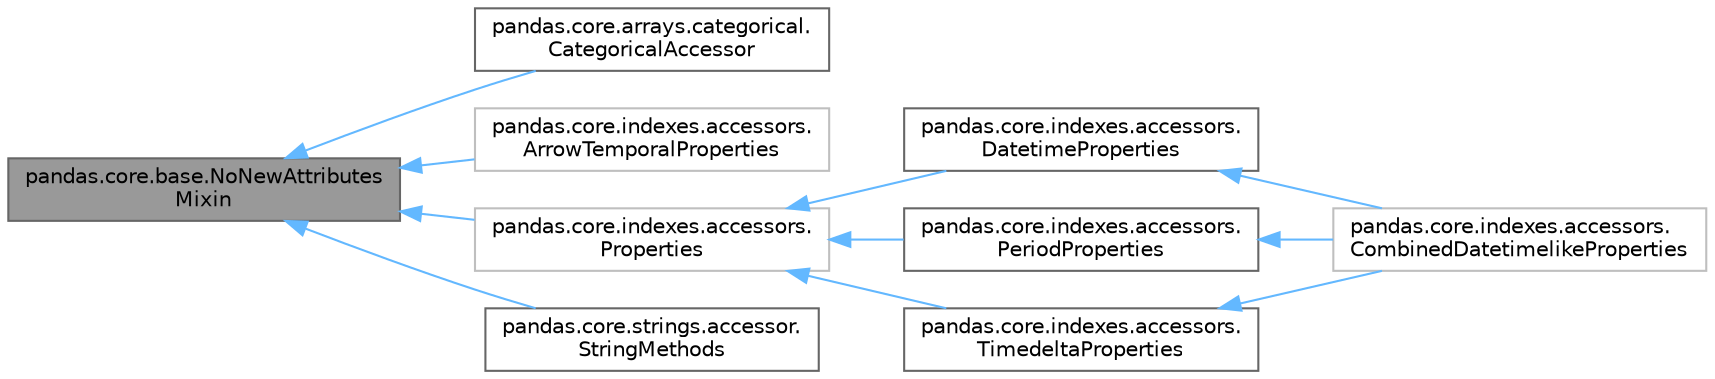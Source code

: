 digraph "pandas.core.base.NoNewAttributesMixin"
{
 // LATEX_PDF_SIZE
  bgcolor="transparent";
  edge [fontname=Helvetica,fontsize=10,labelfontname=Helvetica,labelfontsize=10];
  node [fontname=Helvetica,fontsize=10,shape=box,height=0.2,width=0.4];
  rankdir="LR";
  Node1 [id="Node000001",label="pandas.core.base.NoNewAttributes\lMixin",height=0.2,width=0.4,color="gray40", fillcolor="grey60", style="filled", fontcolor="black",tooltip=" "];
  Node1 -> Node2 [id="edge1_Node000001_Node000002",dir="back",color="steelblue1",style="solid",tooltip=" "];
  Node2 [id="Node000002",label="pandas.core.arrays.categorical.\lCategoricalAccessor",height=0.2,width=0.4,color="gray40", fillcolor="white", style="filled",URL="$dd/d7c/classpandas_1_1core_1_1arrays_1_1categorical_1_1CategoricalAccessor.html",tooltip=" "];
  Node1 -> Node3 [id="edge2_Node000001_Node000003",dir="back",color="steelblue1",style="solid",tooltip=" "];
  Node3 [id="Node000003",label="pandas.core.indexes.accessors.\lArrowTemporalProperties",height=0.2,width=0.4,color="grey75", fillcolor="white", style="filled",URL="$d5/d5f/classpandas_1_1core_1_1indexes_1_1accessors_1_1ArrowTemporalProperties.html",tooltip=" "];
  Node1 -> Node4 [id="edge3_Node000001_Node000004",dir="back",color="steelblue1",style="solid",tooltip=" "];
  Node4 [id="Node000004",label="pandas.core.indexes.accessors.\lProperties",height=0.2,width=0.4,color="grey75", fillcolor="white", style="filled",URL="$de/dbe/classpandas_1_1core_1_1indexes_1_1accessors_1_1Properties.html",tooltip=" "];
  Node4 -> Node5 [id="edge4_Node000004_Node000005",dir="back",color="steelblue1",style="solid",tooltip=" "];
  Node5 [id="Node000005",label="pandas.core.indexes.accessors.\lDatetimeProperties",height=0.2,width=0.4,color="gray40", fillcolor="white", style="filled",URL="$db/d8c/classpandas_1_1core_1_1indexes_1_1accessors_1_1DatetimeProperties.html",tooltip=" "];
  Node5 -> Node6 [id="edge5_Node000005_Node000006",dir="back",color="steelblue1",style="solid",tooltip=" "];
  Node6 [id="Node000006",label="pandas.core.indexes.accessors.\lCombinedDatetimelikeProperties",height=0.2,width=0.4,color="grey75", fillcolor="white", style="filled",URL="$d3/df5/classpandas_1_1core_1_1indexes_1_1accessors_1_1CombinedDatetimelikeProperties.html",tooltip=" "];
  Node4 -> Node7 [id="edge6_Node000004_Node000007",dir="back",color="steelblue1",style="solid",tooltip=" "];
  Node7 [id="Node000007",label="pandas.core.indexes.accessors.\lPeriodProperties",height=0.2,width=0.4,color="gray40", fillcolor="white", style="filled",URL="$d6/dd5/classpandas_1_1core_1_1indexes_1_1accessors_1_1PeriodProperties.html",tooltip=" "];
  Node7 -> Node6 [id="edge7_Node000007_Node000006",dir="back",color="steelblue1",style="solid",tooltip=" "];
  Node4 -> Node8 [id="edge8_Node000004_Node000008",dir="back",color="steelblue1",style="solid",tooltip=" "];
  Node8 [id="Node000008",label="pandas.core.indexes.accessors.\lTimedeltaProperties",height=0.2,width=0.4,color="gray40", fillcolor="white", style="filled",URL="$d6/df9/classpandas_1_1core_1_1indexes_1_1accessors_1_1TimedeltaProperties.html",tooltip=" "];
  Node8 -> Node6 [id="edge9_Node000008_Node000006",dir="back",color="steelblue1",style="solid",tooltip=" "];
  Node1 -> Node9 [id="edge10_Node000001_Node000009",dir="back",color="steelblue1",style="solid",tooltip=" "];
  Node9 [id="Node000009",label="pandas.core.strings.accessor.\lStringMethods",height=0.2,width=0.4,color="gray40", fillcolor="white", style="filled",URL="$d4/d9c/classpandas_1_1core_1_1strings_1_1accessor_1_1StringMethods.html",tooltip=" "];
}
